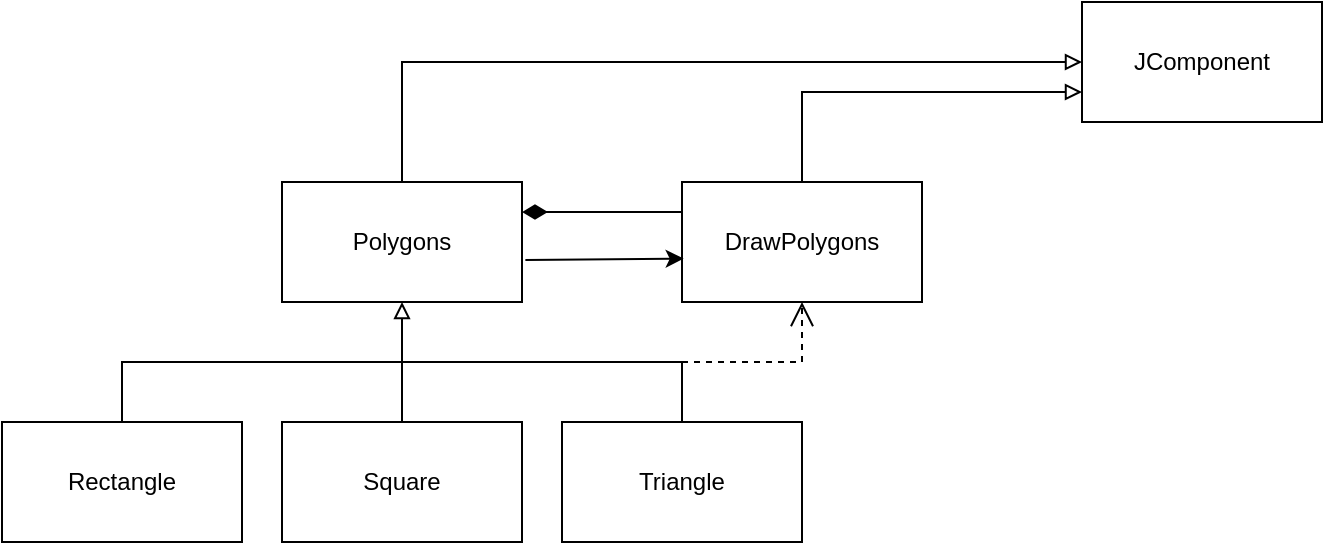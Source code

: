 <mxfile version="22.1.3" type="github">
  <diagram name="Page-1" id="b5b7bab2-c9e2-2cf4-8b2a-24fd1a2a6d21">
    <mxGraphModel dx="-2" dy="428" grid="1" gridSize="10" guides="1" tooltips="1" connect="1" arrows="1" fold="1" page="1" pageScale="1" pageWidth="827" pageHeight="1169" background="none" math="0" shadow="0">
      <root>
        <mxCell id="0" />
        <mxCell id="1" parent="0" />
        <mxCell id="7tWMcbG4o_gyCIhc4pwK-1" value="DrawPolygons" style="rounded=0;whiteSpace=wrap;html=1;" vertex="1" parent="1">
          <mxGeometry x="1190" y="290" width="120" height="60" as="geometry" />
        </mxCell>
        <mxCell id="7tWMcbG4o_gyCIhc4pwK-2" value="Polygons" style="rounded=0;whiteSpace=wrap;html=1;" vertex="1" parent="1">
          <mxGeometry x="990" y="290" width="120" height="60" as="geometry" />
        </mxCell>
        <mxCell id="7tWMcbG4o_gyCIhc4pwK-3" value="Rectangle" style="rounded=0;whiteSpace=wrap;html=1;" vertex="1" parent="1">
          <mxGeometry x="850" y="410" width="120" height="60" as="geometry" />
        </mxCell>
        <mxCell id="7tWMcbG4o_gyCIhc4pwK-4" value="Triangle" style="whiteSpace=wrap;html=1;" vertex="1" parent="1">
          <mxGeometry x="1130" y="410" width="120" height="60" as="geometry" />
        </mxCell>
        <mxCell id="7tWMcbG4o_gyCIhc4pwK-5" value="Square" style="whiteSpace=wrap;html=1;" vertex="1" parent="1">
          <mxGeometry x="990" y="410" width="120" height="60" as="geometry" />
        </mxCell>
        <mxCell id="7tWMcbG4o_gyCIhc4pwK-7" value="" style="endArrow=block;html=1;rounded=0;entryX=0.5;entryY=1;entryDx=0;entryDy=0;endFill=0;" edge="1" parent="1" source="7tWMcbG4o_gyCIhc4pwK-4" target="7tWMcbG4o_gyCIhc4pwK-2">
          <mxGeometry width="50" height="50" relative="1" as="geometry">
            <mxPoint x="1160" y="460" as="sourcePoint" />
            <mxPoint x="1210" y="410" as="targetPoint" />
            <Array as="points">
              <mxPoint x="1190" y="380" />
              <mxPoint x="1050" y="380" />
            </Array>
          </mxGeometry>
        </mxCell>
        <mxCell id="7tWMcbG4o_gyCIhc4pwK-14" value="" style="endArrow=none;html=1;rounded=0;exitX=0.5;exitY=0;exitDx=0;exitDy=0;" edge="1" parent="1" source="7tWMcbG4o_gyCIhc4pwK-5">
          <mxGeometry width="50" height="50" relative="1" as="geometry">
            <mxPoint x="1160" y="460" as="sourcePoint" />
            <mxPoint x="1050" y="380" as="targetPoint" />
          </mxGeometry>
        </mxCell>
        <mxCell id="7tWMcbG4o_gyCIhc4pwK-15" value="" style="endArrow=none;html=1;rounded=0;exitX=0.5;exitY=0;exitDx=0;exitDy=0;" edge="1" parent="1" source="7tWMcbG4o_gyCIhc4pwK-3">
          <mxGeometry width="50" height="50" relative="1" as="geometry">
            <mxPoint x="1030" y="430" as="sourcePoint" />
            <mxPoint x="1050" y="380" as="targetPoint" />
            <Array as="points">
              <mxPoint x="910" y="380" />
            </Array>
          </mxGeometry>
        </mxCell>
        <mxCell id="7tWMcbG4o_gyCIhc4pwK-17" value="JComponent" style="rounded=0;whiteSpace=wrap;html=1;" vertex="1" parent="1">
          <mxGeometry x="1390" y="200" width="120" height="60" as="geometry" />
        </mxCell>
        <mxCell id="7tWMcbG4o_gyCIhc4pwK-18" value="" style="endArrow=block;html=1;rounded=0;exitX=0.5;exitY=0;exitDx=0;exitDy=0;entryX=0;entryY=0.5;entryDx=0;entryDy=0;endFill=0;" edge="1" parent="1" source="7tWMcbG4o_gyCIhc4pwK-2" target="7tWMcbG4o_gyCIhc4pwK-17">
          <mxGeometry width="50" height="50" relative="1" as="geometry">
            <mxPoint x="1230" y="390" as="sourcePoint" />
            <mxPoint x="1280" y="340" as="targetPoint" />
            <Array as="points">
              <mxPoint x="1050" y="230" />
            </Array>
          </mxGeometry>
        </mxCell>
        <mxCell id="7tWMcbG4o_gyCIhc4pwK-19" value="" style="endArrow=block;html=1;rounded=0;exitX=0.5;exitY=0;exitDx=0;exitDy=0;entryX=0;entryY=0.75;entryDx=0;entryDy=0;endFill=0;" edge="1" parent="1" source="7tWMcbG4o_gyCIhc4pwK-1" target="7tWMcbG4o_gyCIhc4pwK-17">
          <mxGeometry width="50" height="50" relative="1" as="geometry">
            <mxPoint x="1230" y="390" as="sourcePoint" />
            <mxPoint x="1280" y="340" as="targetPoint" />
            <Array as="points">
              <mxPoint x="1250" y="245" />
            </Array>
          </mxGeometry>
        </mxCell>
        <mxCell id="7tWMcbG4o_gyCIhc4pwK-20" value="" style="endArrow=diamondThin;html=1;rounded=0;exitX=0;exitY=0.25;exitDx=0;exitDy=0;endFill=1;endSize=10;entryX=1;entryY=0.25;entryDx=0;entryDy=0;" edge="1" parent="1" source="7tWMcbG4o_gyCIhc4pwK-1" target="7tWMcbG4o_gyCIhc4pwK-2">
          <mxGeometry width="50" height="50" relative="1" as="geometry">
            <mxPoint x="1230" y="390" as="sourcePoint" />
            <mxPoint x="1110" y="260" as="targetPoint" />
          </mxGeometry>
        </mxCell>
        <mxCell id="7tWMcbG4o_gyCIhc4pwK-23" value="" style="endArrow=open;html=1;rounded=0;entryX=0.5;entryY=1;entryDx=0;entryDy=0;endFill=0;endSize=10;dashed=1;" edge="1" parent="1" target="7tWMcbG4o_gyCIhc4pwK-1">
          <mxGeometry width="50" height="50" relative="1" as="geometry">
            <mxPoint x="1190" y="380" as="sourcePoint" />
            <mxPoint x="1250" y="380" as="targetPoint" />
            <Array as="points">
              <mxPoint x="1250" y="380" />
            </Array>
          </mxGeometry>
        </mxCell>
        <mxCell id="7tWMcbG4o_gyCIhc4pwK-24" value="" style="endArrow=classic;html=1;rounded=0;exitX=1.014;exitY=0.651;exitDx=0;exitDy=0;exitPerimeter=0;entryX=0.007;entryY=0.638;entryDx=0;entryDy=0;entryPerimeter=0;" edge="1" parent="1" source="7tWMcbG4o_gyCIhc4pwK-2" target="7tWMcbG4o_gyCIhc4pwK-1">
          <mxGeometry width="50" height="50" relative="1" as="geometry">
            <mxPoint x="1230" y="390" as="sourcePoint" />
            <mxPoint x="1186" y="331" as="targetPoint" />
          </mxGeometry>
        </mxCell>
      </root>
    </mxGraphModel>
  </diagram>
</mxfile>
